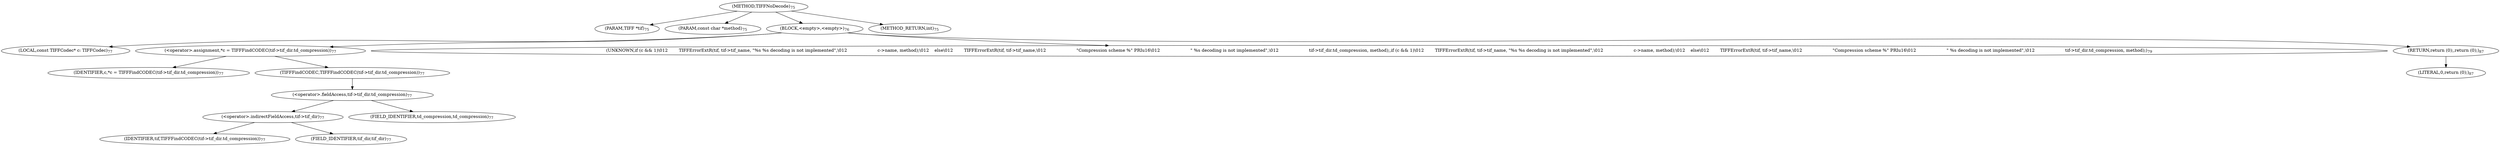 digraph "TIFFNoDecode" {  
"1801" [label = <(METHOD,TIFFNoDecode)<SUB>75</SUB>> ]
"1802" [label = <(PARAM,TIFF *tif)<SUB>75</SUB>> ]
"1803" [label = <(PARAM,const char *method)<SUB>75</SUB>> ]
"1804" [label = <(BLOCK,&lt;empty&gt;,&lt;empty&gt;)<SUB>76</SUB>> ]
"1805" [label = <(LOCAL,const TIFFCodec* c: TIFFCodec)<SUB>77</SUB>> ]
"1806" [label = <(&lt;operator&gt;.assignment,*c = TIFFFindCODEC(tif-&gt;tif_dir.td_compression))<SUB>77</SUB>> ]
"1807" [label = <(IDENTIFIER,c,*c = TIFFFindCODEC(tif-&gt;tif_dir.td_compression))<SUB>77</SUB>> ]
"1808" [label = <(TIFFFindCODEC,TIFFFindCODEC(tif-&gt;tif_dir.td_compression))<SUB>77</SUB>> ]
"1809" [label = <(&lt;operator&gt;.fieldAccess,tif-&gt;tif_dir.td_compression)<SUB>77</SUB>> ]
"1810" [label = <(&lt;operator&gt;.indirectFieldAccess,tif-&gt;tif_dir)<SUB>77</SUB>> ]
"1811" [label = <(IDENTIFIER,tif,TIFFFindCODEC(tif-&gt;tif_dir.td_compression))<SUB>77</SUB>> ]
"1812" [label = <(FIELD_IDENTIFIER,tif_dir,tif_dir)<SUB>77</SUB>> ]
"1813" [label = <(FIELD_IDENTIFIER,td_compression,td_compression)<SUB>77</SUB>> ]
"1814" [label = <(UNKNOWN,if (c &amp;&amp; 1)\012        TIFFErrorExtR(tif, tif-&gt;tif_name, &quot;%s %s decoding is not implemented&quot;,\012                      c-&gt;name, method);\012    else\012        TIFFErrorExtR(tif, tif-&gt;tif_name,\012                      &quot;Compression scheme %&quot; PRIu16\012                      &quot; %s decoding is not implemented&quot;,\012                      tif-&gt;tif_dir.td_compression, method);,if (c &amp;&amp; 1)\012        TIFFErrorExtR(tif, tif-&gt;tif_name, &quot;%s %s decoding is not implemented&quot;,\012                      c-&gt;name, method);\012    else\012        TIFFErrorExtR(tif, tif-&gt;tif_name,\012                      &quot;Compression scheme %&quot; PRIu16\012                      &quot; %s decoding is not implemented&quot;,\012                      tif-&gt;tif_dir.td_compression, method);)<SUB>79</SUB>> ]
"1815" [label = <(RETURN,return (0);,return (0);)<SUB>87</SUB>> ]
"1816" [label = <(LITERAL,0,return (0);)<SUB>87</SUB>> ]
"1817" [label = <(METHOD_RETURN,int)<SUB>75</SUB>> ]
  "1801" -> "1802" 
  "1801" -> "1803" 
  "1801" -> "1804" 
  "1801" -> "1817" 
  "1804" -> "1805" 
  "1804" -> "1806" 
  "1804" -> "1814" 
  "1804" -> "1815" 
  "1806" -> "1807" 
  "1806" -> "1808" 
  "1808" -> "1809" 
  "1809" -> "1810" 
  "1809" -> "1813" 
  "1810" -> "1811" 
  "1810" -> "1812" 
  "1815" -> "1816" 
}
